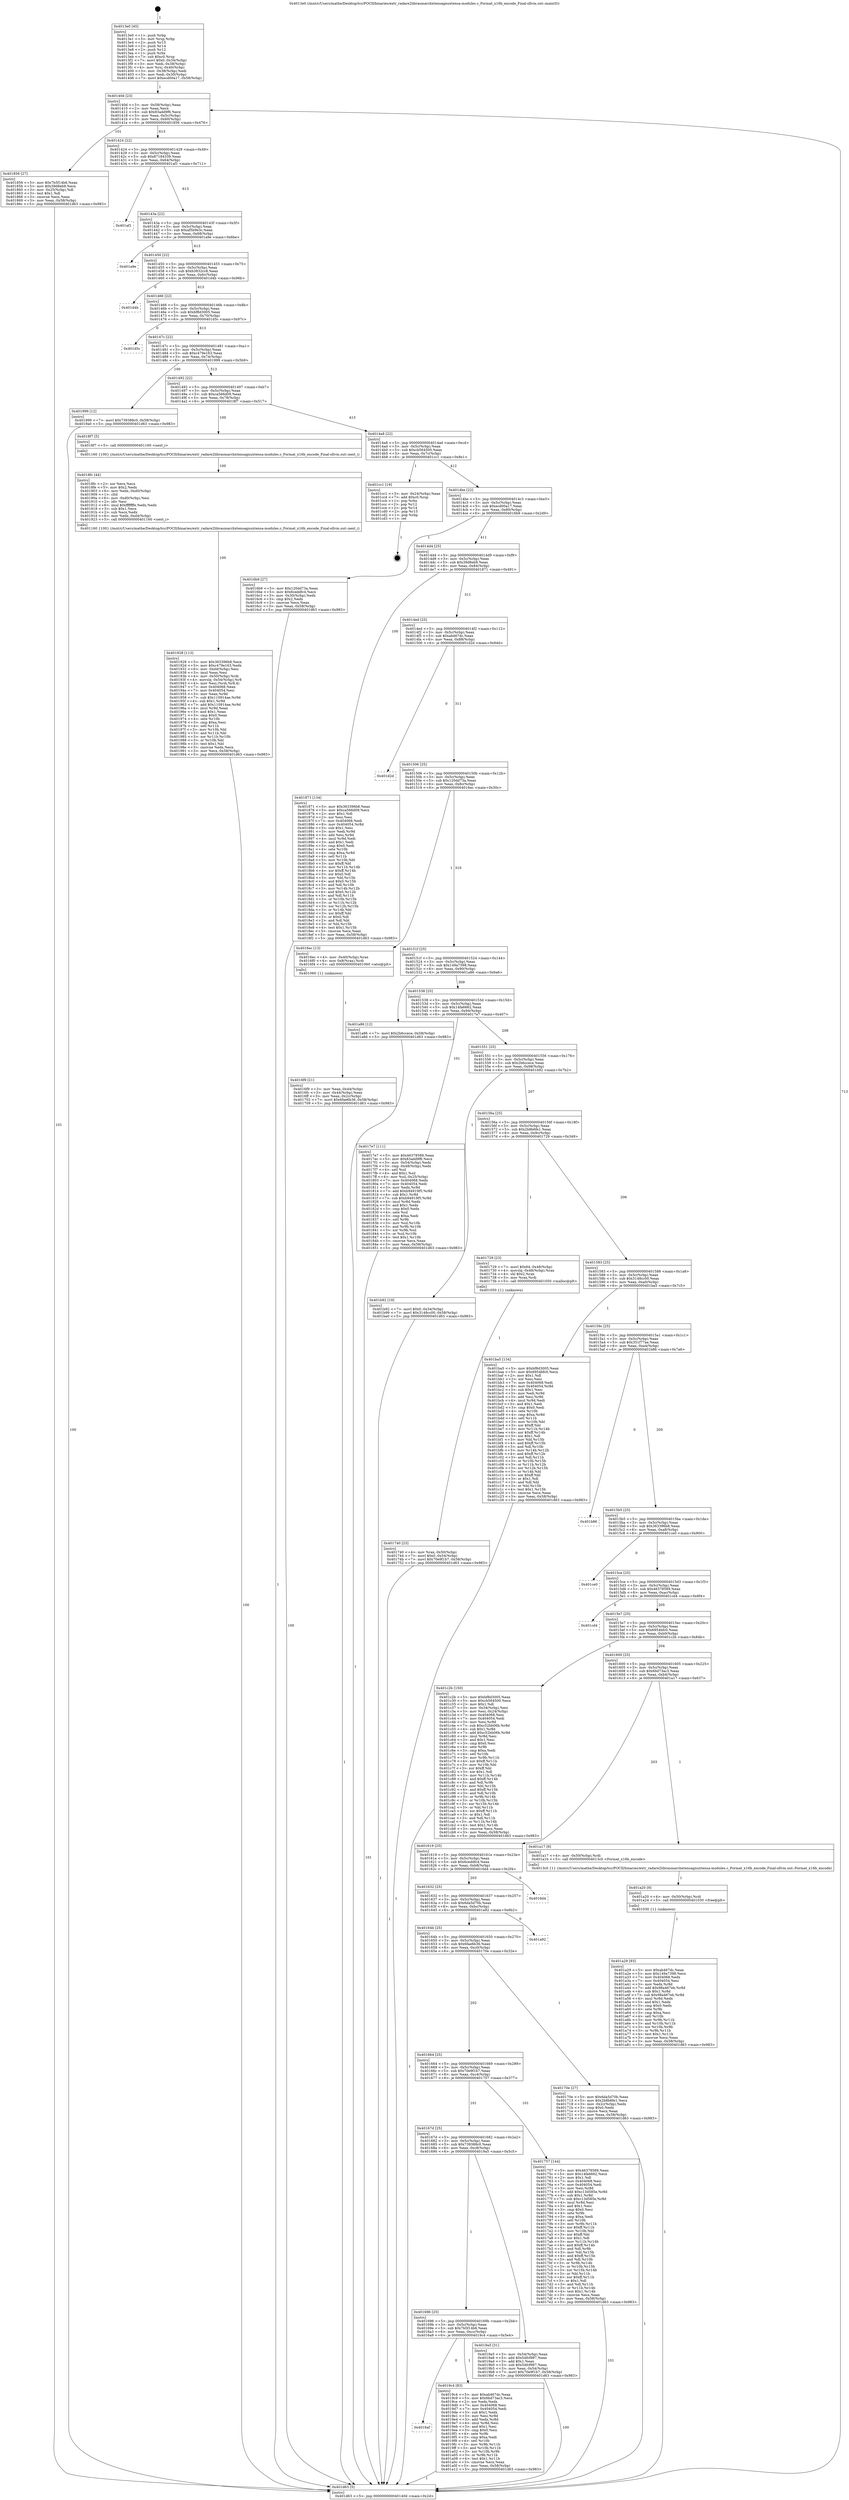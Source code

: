 digraph "0x4013e0" {
  label = "0x4013e0 (/mnt/c/Users/mathe/Desktop/tcc/POCII/binaries/extr_radare2librasmarchxtensagnuxtensa-modules.c_Format_x16b_encode_Final-ollvm.out::main(0))"
  labelloc = "t"
  node[shape=record]

  Entry [label="",width=0.3,height=0.3,shape=circle,fillcolor=black,style=filled]
  "0x40140d" [label="{
     0x40140d [23]\l
     | [instrs]\l
     &nbsp;&nbsp;0x40140d \<+3\>: mov -0x58(%rbp),%eax\l
     &nbsp;&nbsp;0x401410 \<+2\>: mov %eax,%ecx\l
     &nbsp;&nbsp;0x401412 \<+6\>: sub $0x83add9f6,%ecx\l
     &nbsp;&nbsp;0x401418 \<+3\>: mov %eax,-0x5c(%rbp)\l
     &nbsp;&nbsp;0x40141b \<+3\>: mov %ecx,-0x60(%rbp)\l
     &nbsp;&nbsp;0x40141e \<+6\>: je 0000000000401856 \<main+0x476\>\l
  }"]
  "0x401856" [label="{
     0x401856 [27]\l
     | [instrs]\l
     &nbsp;&nbsp;0x401856 \<+5\>: mov $0x7b5f14b6,%eax\l
     &nbsp;&nbsp;0x40185b \<+5\>: mov $0x39d8eb9,%ecx\l
     &nbsp;&nbsp;0x401860 \<+3\>: mov -0x25(%rbp),%dl\l
     &nbsp;&nbsp;0x401863 \<+3\>: test $0x1,%dl\l
     &nbsp;&nbsp;0x401866 \<+3\>: cmovne %ecx,%eax\l
     &nbsp;&nbsp;0x401869 \<+3\>: mov %eax,-0x58(%rbp)\l
     &nbsp;&nbsp;0x40186c \<+5\>: jmp 0000000000401d63 \<main+0x983\>\l
  }"]
  "0x401424" [label="{
     0x401424 [22]\l
     | [instrs]\l
     &nbsp;&nbsp;0x401424 \<+5\>: jmp 0000000000401429 \<main+0x49\>\l
     &nbsp;&nbsp;0x401429 \<+3\>: mov -0x5c(%rbp),%eax\l
     &nbsp;&nbsp;0x40142c \<+5\>: sub $0x87184339,%eax\l
     &nbsp;&nbsp;0x401431 \<+3\>: mov %eax,-0x64(%rbp)\l
     &nbsp;&nbsp;0x401434 \<+6\>: je 0000000000401af1 \<main+0x711\>\l
  }"]
  Exit [label="",width=0.3,height=0.3,shape=circle,fillcolor=black,style=filled,peripheries=2]
  "0x401af1" [label="{
     0x401af1\l
  }", style=dashed]
  "0x40143a" [label="{
     0x40143a [22]\l
     | [instrs]\l
     &nbsp;&nbsp;0x40143a \<+5\>: jmp 000000000040143f \<main+0x5f\>\l
     &nbsp;&nbsp;0x40143f \<+3\>: mov -0x5c(%rbp),%eax\l
     &nbsp;&nbsp;0x401442 \<+5\>: sub $0xaf5b9e3c,%eax\l
     &nbsp;&nbsp;0x401447 \<+3\>: mov %eax,-0x68(%rbp)\l
     &nbsp;&nbsp;0x40144a \<+6\>: je 0000000000401a9e \<main+0x6be\>\l
  }"]
  "0x401a29" [label="{
     0x401a29 [93]\l
     | [instrs]\l
     &nbsp;&nbsp;0x401a29 \<+5\>: mov $0xab467dc,%eax\l
     &nbsp;&nbsp;0x401a2e \<+5\>: mov $0x149a7398,%ecx\l
     &nbsp;&nbsp;0x401a33 \<+7\>: mov 0x404068,%edx\l
     &nbsp;&nbsp;0x401a3a \<+7\>: mov 0x404054,%esi\l
     &nbsp;&nbsp;0x401a41 \<+3\>: mov %edx,%r8d\l
     &nbsp;&nbsp;0x401a44 \<+7\>: add $0x98a467eb,%r8d\l
     &nbsp;&nbsp;0x401a4b \<+4\>: sub $0x1,%r8d\l
     &nbsp;&nbsp;0x401a4f \<+7\>: sub $0x98a467eb,%r8d\l
     &nbsp;&nbsp;0x401a56 \<+4\>: imul %r8d,%edx\l
     &nbsp;&nbsp;0x401a5a \<+3\>: and $0x1,%edx\l
     &nbsp;&nbsp;0x401a5d \<+3\>: cmp $0x0,%edx\l
     &nbsp;&nbsp;0x401a60 \<+4\>: sete %r9b\l
     &nbsp;&nbsp;0x401a64 \<+3\>: cmp $0xa,%esi\l
     &nbsp;&nbsp;0x401a67 \<+4\>: setl %r10b\l
     &nbsp;&nbsp;0x401a6b \<+3\>: mov %r9b,%r11b\l
     &nbsp;&nbsp;0x401a6e \<+3\>: and %r10b,%r11b\l
     &nbsp;&nbsp;0x401a71 \<+3\>: xor %r10b,%r9b\l
     &nbsp;&nbsp;0x401a74 \<+3\>: or %r9b,%r11b\l
     &nbsp;&nbsp;0x401a77 \<+4\>: test $0x1,%r11b\l
     &nbsp;&nbsp;0x401a7b \<+3\>: cmovne %ecx,%eax\l
     &nbsp;&nbsp;0x401a7e \<+3\>: mov %eax,-0x58(%rbp)\l
     &nbsp;&nbsp;0x401a81 \<+5\>: jmp 0000000000401d63 \<main+0x983\>\l
  }"]
  "0x401a9e" [label="{
     0x401a9e\l
  }", style=dashed]
  "0x401450" [label="{
     0x401450 [22]\l
     | [instrs]\l
     &nbsp;&nbsp;0x401450 \<+5\>: jmp 0000000000401455 \<main+0x75\>\l
     &nbsp;&nbsp;0x401455 \<+3\>: mov -0x5c(%rbp),%eax\l
     &nbsp;&nbsp;0x401458 \<+5\>: sub $0xb3832cc8,%eax\l
     &nbsp;&nbsp;0x40145d \<+3\>: mov %eax,-0x6c(%rbp)\l
     &nbsp;&nbsp;0x401460 \<+6\>: je 0000000000401d4b \<main+0x96b\>\l
  }"]
  "0x401a20" [label="{
     0x401a20 [9]\l
     | [instrs]\l
     &nbsp;&nbsp;0x401a20 \<+4\>: mov -0x50(%rbp),%rdi\l
     &nbsp;&nbsp;0x401a24 \<+5\>: call 0000000000401030 \<free@plt\>\l
     | [calls]\l
     &nbsp;&nbsp;0x401030 \{1\} (unknown)\l
  }"]
  "0x401d4b" [label="{
     0x401d4b\l
  }", style=dashed]
  "0x401466" [label="{
     0x401466 [22]\l
     | [instrs]\l
     &nbsp;&nbsp;0x401466 \<+5\>: jmp 000000000040146b \<main+0x8b\>\l
     &nbsp;&nbsp;0x40146b \<+3\>: mov -0x5c(%rbp),%eax\l
     &nbsp;&nbsp;0x40146e \<+5\>: sub $0xbf8d3005,%eax\l
     &nbsp;&nbsp;0x401473 \<+3\>: mov %eax,-0x70(%rbp)\l
     &nbsp;&nbsp;0x401476 \<+6\>: je 0000000000401d5c \<main+0x97c\>\l
  }"]
  "0x4016af" [label="{
     0x4016af\l
  }", style=dashed]
  "0x401d5c" [label="{
     0x401d5c\l
  }", style=dashed]
  "0x40147c" [label="{
     0x40147c [22]\l
     | [instrs]\l
     &nbsp;&nbsp;0x40147c \<+5\>: jmp 0000000000401481 \<main+0xa1\>\l
     &nbsp;&nbsp;0x401481 \<+3\>: mov -0x5c(%rbp),%eax\l
     &nbsp;&nbsp;0x401484 \<+5\>: sub $0xc479e163,%eax\l
     &nbsp;&nbsp;0x401489 \<+3\>: mov %eax,-0x74(%rbp)\l
     &nbsp;&nbsp;0x40148c \<+6\>: je 0000000000401999 \<main+0x5b9\>\l
  }"]
  "0x4019c4" [label="{
     0x4019c4 [83]\l
     | [instrs]\l
     &nbsp;&nbsp;0x4019c4 \<+5\>: mov $0xab467dc,%eax\l
     &nbsp;&nbsp;0x4019c9 \<+5\>: mov $0x6bd73ac3,%ecx\l
     &nbsp;&nbsp;0x4019ce \<+2\>: xor %edx,%edx\l
     &nbsp;&nbsp;0x4019d0 \<+7\>: mov 0x404068,%esi\l
     &nbsp;&nbsp;0x4019d7 \<+7\>: mov 0x404054,%edi\l
     &nbsp;&nbsp;0x4019de \<+3\>: sub $0x1,%edx\l
     &nbsp;&nbsp;0x4019e1 \<+3\>: mov %esi,%r8d\l
     &nbsp;&nbsp;0x4019e4 \<+3\>: add %edx,%r8d\l
     &nbsp;&nbsp;0x4019e7 \<+4\>: imul %r8d,%esi\l
     &nbsp;&nbsp;0x4019eb \<+3\>: and $0x1,%esi\l
     &nbsp;&nbsp;0x4019ee \<+3\>: cmp $0x0,%esi\l
     &nbsp;&nbsp;0x4019f1 \<+4\>: sete %r9b\l
     &nbsp;&nbsp;0x4019f5 \<+3\>: cmp $0xa,%edi\l
     &nbsp;&nbsp;0x4019f8 \<+4\>: setl %r10b\l
     &nbsp;&nbsp;0x4019fc \<+3\>: mov %r9b,%r11b\l
     &nbsp;&nbsp;0x4019ff \<+3\>: and %r10b,%r11b\l
     &nbsp;&nbsp;0x401a02 \<+3\>: xor %r10b,%r9b\l
     &nbsp;&nbsp;0x401a05 \<+3\>: or %r9b,%r11b\l
     &nbsp;&nbsp;0x401a08 \<+4\>: test $0x1,%r11b\l
     &nbsp;&nbsp;0x401a0c \<+3\>: cmovne %ecx,%eax\l
     &nbsp;&nbsp;0x401a0f \<+3\>: mov %eax,-0x58(%rbp)\l
     &nbsp;&nbsp;0x401a12 \<+5\>: jmp 0000000000401d63 \<main+0x983\>\l
  }"]
  "0x401999" [label="{
     0x401999 [12]\l
     | [instrs]\l
     &nbsp;&nbsp;0x401999 \<+7\>: movl $0x739388c0,-0x58(%rbp)\l
     &nbsp;&nbsp;0x4019a0 \<+5\>: jmp 0000000000401d63 \<main+0x983\>\l
  }"]
  "0x401492" [label="{
     0x401492 [22]\l
     | [instrs]\l
     &nbsp;&nbsp;0x401492 \<+5\>: jmp 0000000000401497 \<main+0xb7\>\l
     &nbsp;&nbsp;0x401497 \<+3\>: mov -0x5c(%rbp),%eax\l
     &nbsp;&nbsp;0x40149a \<+5\>: sub $0xca566d09,%eax\l
     &nbsp;&nbsp;0x40149f \<+3\>: mov %eax,-0x78(%rbp)\l
     &nbsp;&nbsp;0x4014a2 \<+6\>: je 00000000004018f7 \<main+0x517\>\l
  }"]
  "0x401696" [label="{
     0x401696 [25]\l
     | [instrs]\l
     &nbsp;&nbsp;0x401696 \<+5\>: jmp 000000000040169b \<main+0x2bb\>\l
     &nbsp;&nbsp;0x40169b \<+3\>: mov -0x5c(%rbp),%eax\l
     &nbsp;&nbsp;0x40169e \<+5\>: sub $0x7b5f14b6,%eax\l
     &nbsp;&nbsp;0x4016a3 \<+6\>: mov %eax,-0xcc(%rbp)\l
     &nbsp;&nbsp;0x4016a9 \<+6\>: je 00000000004019c4 \<main+0x5e4\>\l
  }"]
  "0x4018f7" [label="{
     0x4018f7 [5]\l
     | [instrs]\l
     &nbsp;&nbsp;0x4018f7 \<+5\>: call 0000000000401160 \<next_i\>\l
     | [calls]\l
     &nbsp;&nbsp;0x401160 \{100\} (/mnt/c/Users/mathe/Desktop/tcc/POCII/binaries/extr_radare2librasmarchxtensagnuxtensa-modules.c_Format_x16b_encode_Final-ollvm.out::next_i)\l
  }"]
  "0x4014a8" [label="{
     0x4014a8 [22]\l
     | [instrs]\l
     &nbsp;&nbsp;0x4014a8 \<+5\>: jmp 00000000004014ad \<main+0xcd\>\l
     &nbsp;&nbsp;0x4014ad \<+3\>: mov -0x5c(%rbp),%eax\l
     &nbsp;&nbsp;0x4014b0 \<+5\>: sub $0xcb564500,%eax\l
     &nbsp;&nbsp;0x4014b5 \<+3\>: mov %eax,-0x7c(%rbp)\l
     &nbsp;&nbsp;0x4014b8 \<+6\>: je 0000000000401cc1 \<main+0x8e1\>\l
  }"]
  "0x4019a5" [label="{
     0x4019a5 [31]\l
     | [instrs]\l
     &nbsp;&nbsp;0x4019a5 \<+3\>: mov -0x54(%rbp),%eax\l
     &nbsp;&nbsp;0x4019a8 \<+5\>: add $0x54fcf987,%eax\l
     &nbsp;&nbsp;0x4019ad \<+3\>: add $0x1,%eax\l
     &nbsp;&nbsp;0x4019b0 \<+5\>: sub $0x54fcf987,%eax\l
     &nbsp;&nbsp;0x4019b5 \<+3\>: mov %eax,-0x54(%rbp)\l
     &nbsp;&nbsp;0x4019b8 \<+7\>: movl $0x70e9f1b7,-0x58(%rbp)\l
     &nbsp;&nbsp;0x4019bf \<+5\>: jmp 0000000000401d63 \<main+0x983\>\l
  }"]
  "0x401cc1" [label="{
     0x401cc1 [19]\l
     | [instrs]\l
     &nbsp;&nbsp;0x401cc1 \<+3\>: mov -0x24(%rbp),%eax\l
     &nbsp;&nbsp;0x401cc4 \<+7\>: add $0xc0,%rsp\l
     &nbsp;&nbsp;0x401ccb \<+1\>: pop %rbx\l
     &nbsp;&nbsp;0x401ccc \<+2\>: pop %r12\l
     &nbsp;&nbsp;0x401cce \<+2\>: pop %r14\l
     &nbsp;&nbsp;0x401cd0 \<+2\>: pop %r15\l
     &nbsp;&nbsp;0x401cd2 \<+1\>: pop %rbp\l
     &nbsp;&nbsp;0x401cd3 \<+1\>: ret\l
  }"]
  "0x4014be" [label="{
     0x4014be [22]\l
     | [instrs]\l
     &nbsp;&nbsp;0x4014be \<+5\>: jmp 00000000004014c3 \<main+0xe3\>\l
     &nbsp;&nbsp;0x4014c3 \<+3\>: mov -0x5c(%rbp),%eax\l
     &nbsp;&nbsp;0x4014c6 \<+5\>: sub $0xecd00a17,%eax\l
     &nbsp;&nbsp;0x4014cb \<+3\>: mov %eax,-0x80(%rbp)\l
     &nbsp;&nbsp;0x4014ce \<+6\>: je 00000000004016b9 \<main+0x2d9\>\l
  }"]
  "0x401928" [label="{
     0x401928 [113]\l
     | [instrs]\l
     &nbsp;&nbsp;0x401928 \<+5\>: mov $0x363396b8,%ecx\l
     &nbsp;&nbsp;0x40192d \<+5\>: mov $0xc479e163,%edx\l
     &nbsp;&nbsp;0x401932 \<+6\>: mov -0xd4(%rbp),%esi\l
     &nbsp;&nbsp;0x401938 \<+3\>: imul %eax,%esi\l
     &nbsp;&nbsp;0x40193b \<+4\>: mov -0x50(%rbp),%rdi\l
     &nbsp;&nbsp;0x40193f \<+4\>: movslq -0x54(%rbp),%r8\l
     &nbsp;&nbsp;0x401943 \<+4\>: mov %esi,(%rdi,%r8,4)\l
     &nbsp;&nbsp;0x401947 \<+7\>: mov 0x404068,%eax\l
     &nbsp;&nbsp;0x40194e \<+7\>: mov 0x404054,%esi\l
     &nbsp;&nbsp;0x401955 \<+3\>: mov %eax,%r9d\l
     &nbsp;&nbsp;0x401958 \<+7\>: sub $0x110914ae,%r9d\l
     &nbsp;&nbsp;0x40195f \<+4\>: sub $0x1,%r9d\l
     &nbsp;&nbsp;0x401963 \<+7\>: add $0x110914ae,%r9d\l
     &nbsp;&nbsp;0x40196a \<+4\>: imul %r9d,%eax\l
     &nbsp;&nbsp;0x40196e \<+3\>: and $0x1,%eax\l
     &nbsp;&nbsp;0x401971 \<+3\>: cmp $0x0,%eax\l
     &nbsp;&nbsp;0x401974 \<+4\>: sete %r10b\l
     &nbsp;&nbsp;0x401978 \<+3\>: cmp $0xa,%esi\l
     &nbsp;&nbsp;0x40197b \<+4\>: setl %r11b\l
     &nbsp;&nbsp;0x40197f \<+3\>: mov %r10b,%bl\l
     &nbsp;&nbsp;0x401982 \<+3\>: and %r11b,%bl\l
     &nbsp;&nbsp;0x401985 \<+3\>: xor %r11b,%r10b\l
     &nbsp;&nbsp;0x401988 \<+3\>: or %r10b,%bl\l
     &nbsp;&nbsp;0x40198b \<+3\>: test $0x1,%bl\l
     &nbsp;&nbsp;0x40198e \<+3\>: cmovne %edx,%ecx\l
     &nbsp;&nbsp;0x401991 \<+3\>: mov %ecx,-0x58(%rbp)\l
     &nbsp;&nbsp;0x401994 \<+5\>: jmp 0000000000401d63 \<main+0x983\>\l
  }"]
  "0x4016b9" [label="{
     0x4016b9 [27]\l
     | [instrs]\l
     &nbsp;&nbsp;0x4016b9 \<+5\>: mov $0x120dd73a,%eax\l
     &nbsp;&nbsp;0x4016be \<+5\>: mov $0x6ceddfc4,%ecx\l
     &nbsp;&nbsp;0x4016c3 \<+3\>: mov -0x30(%rbp),%edx\l
     &nbsp;&nbsp;0x4016c6 \<+3\>: cmp $0x2,%edx\l
     &nbsp;&nbsp;0x4016c9 \<+3\>: cmovne %ecx,%eax\l
     &nbsp;&nbsp;0x4016cc \<+3\>: mov %eax,-0x58(%rbp)\l
     &nbsp;&nbsp;0x4016cf \<+5\>: jmp 0000000000401d63 \<main+0x983\>\l
  }"]
  "0x4014d4" [label="{
     0x4014d4 [25]\l
     | [instrs]\l
     &nbsp;&nbsp;0x4014d4 \<+5\>: jmp 00000000004014d9 \<main+0xf9\>\l
     &nbsp;&nbsp;0x4014d9 \<+3\>: mov -0x5c(%rbp),%eax\l
     &nbsp;&nbsp;0x4014dc \<+5\>: sub $0x39d8eb9,%eax\l
     &nbsp;&nbsp;0x4014e1 \<+6\>: mov %eax,-0x84(%rbp)\l
     &nbsp;&nbsp;0x4014e7 \<+6\>: je 0000000000401871 \<main+0x491\>\l
  }"]
  "0x401d63" [label="{
     0x401d63 [5]\l
     | [instrs]\l
     &nbsp;&nbsp;0x401d63 \<+5\>: jmp 000000000040140d \<main+0x2d\>\l
  }"]
  "0x4013e0" [label="{
     0x4013e0 [45]\l
     | [instrs]\l
     &nbsp;&nbsp;0x4013e0 \<+1\>: push %rbp\l
     &nbsp;&nbsp;0x4013e1 \<+3\>: mov %rsp,%rbp\l
     &nbsp;&nbsp;0x4013e4 \<+2\>: push %r15\l
     &nbsp;&nbsp;0x4013e6 \<+2\>: push %r14\l
     &nbsp;&nbsp;0x4013e8 \<+2\>: push %r12\l
     &nbsp;&nbsp;0x4013ea \<+1\>: push %rbx\l
     &nbsp;&nbsp;0x4013eb \<+7\>: sub $0xc0,%rsp\l
     &nbsp;&nbsp;0x4013f2 \<+7\>: movl $0x0,-0x34(%rbp)\l
     &nbsp;&nbsp;0x4013f9 \<+3\>: mov %edi,-0x38(%rbp)\l
     &nbsp;&nbsp;0x4013fc \<+4\>: mov %rsi,-0x40(%rbp)\l
     &nbsp;&nbsp;0x401400 \<+3\>: mov -0x38(%rbp),%edi\l
     &nbsp;&nbsp;0x401403 \<+3\>: mov %edi,-0x30(%rbp)\l
     &nbsp;&nbsp;0x401406 \<+7\>: movl $0xecd00a17,-0x58(%rbp)\l
  }"]
  "0x4018fc" [label="{
     0x4018fc [44]\l
     | [instrs]\l
     &nbsp;&nbsp;0x4018fc \<+2\>: xor %ecx,%ecx\l
     &nbsp;&nbsp;0x4018fe \<+5\>: mov $0x2,%edx\l
     &nbsp;&nbsp;0x401903 \<+6\>: mov %edx,-0xd0(%rbp)\l
     &nbsp;&nbsp;0x401909 \<+1\>: cltd\l
     &nbsp;&nbsp;0x40190a \<+6\>: mov -0xd0(%rbp),%esi\l
     &nbsp;&nbsp;0x401910 \<+2\>: idiv %esi\l
     &nbsp;&nbsp;0x401912 \<+6\>: imul $0xfffffffe,%edx,%edx\l
     &nbsp;&nbsp;0x401918 \<+3\>: sub $0x1,%ecx\l
     &nbsp;&nbsp;0x40191b \<+2\>: sub %ecx,%edx\l
     &nbsp;&nbsp;0x40191d \<+6\>: mov %edx,-0xd4(%rbp)\l
     &nbsp;&nbsp;0x401923 \<+5\>: call 0000000000401160 \<next_i\>\l
     | [calls]\l
     &nbsp;&nbsp;0x401160 \{100\} (/mnt/c/Users/mathe/Desktop/tcc/POCII/binaries/extr_radare2librasmarchxtensagnuxtensa-modules.c_Format_x16b_encode_Final-ollvm.out::next_i)\l
  }"]
  "0x401871" [label="{
     0x401871 [134]\l
     | [instrs]\l
     &nbsp;&nbsp;0x401871 \<+5\>: mov $0x363396b8,%eax\l
     &nbsp;&nbsp;0x401876 \<+5\>: mov $0xca566d09,%ecx\l
     &nbsp;&nbsp;0x40187b \<+2\>: mov $0x1,%dl\l
     &nbsp;&nbsp;0x40187d \<+2\>: xor %esi,%esi\l
     &nbsp;&nbsp;0x40187f \<+7\>: mov 0x404068,%edi\l
     &nbsp;&nbsp;0x401886 \<+8\>: mov 0x404054,%r8d\l
     &nbsp;&nbsp;0x40188e \<+3\>: sub $0x1,%esi\l
     &nbsp;&nbsp;0x401891 \<+3\>: mov %edi,%r9d\l
     &nbsp;&nbsp;0x401894 \<+3\>: add %esi,%r9d\l
     &nbsp;&nbsp;0x401897 \<+4\>: imul %r9d,%edi\l
     &nbsp;&nbsp;0x40189b \<+3\>: and $0x1,%edi\l
     &nbsp;&nbsp;0x40189e \<+3\>: cmp $0x0,%edi\l
     &nbsp;&nbsp;0x4018a1 \<+4\>: sete %r10b\l
     &nbsp;&nbsp;0x4018a5 \<+4\>: cmp $0xa,%r8d\l
     &nbsp;&nbsp;0x4018a9 \<+4\>: setl %r11b\l
     &nbsp;&nbsp;0x4018ad \<+3\>: mov %r10b,%bl\l
     &nbsp;&nbsp;0x4018b0 \<+3\>: xor $0xff,%bl\l
     &nbsp;&nbsp;0x4018b3 \<+3\>: mov %r11b,%r14b\l
     &nbsp;&nbsp;0x4018b6 \<+4\>: xor $0xff,%r14b\l
     &nbsp;&nbsp;0x4018ba \<+3\>: xor $0x0,%dl\l
     &nbsp;&nbsp;0x4018bd \<+3\>: mov %bl,%r15b\l
     &nbsp;&nbsp;0x4018c0 \<+4\>: and $0x0,%r15b\l
     &nbsp;&nbsp;0x4018c4 \<+3\>: and %dl,%r10b\l
     &nbsp;&nbsp;0x4018c7 \<+3\>: mov %r14b,%r12b\l
     &nbsp;&nbsp;0x4018ca \<+4\>: and $0x0,%r12b\l
     &nbsp;&nbsp;0x4018ce \<+3\>: and %dl,%r11b\l
     &nbsp;&nbsp;0x4018d1 \<+3\>: or %r10b,%r15b\l
     &nbsp;&nbsp;0x4018d4 \<+3\>: or %r11b,%r12b\l
     &nbsp;&nbsp;0x4018d7 \<+3\>: xor %r12b,%r15b\l
     &nbsp;&nbsp;0x4018da \<+3\>: or %r14b,%bl\l
     &nbsp;&nbsp;0x4018dd \<+3\>: xor $0xff,%bl\l
     &nbsp;&nbsp;0x4018e0 \<+3\>: or $0x0,%dl\l
     &nbsp;&nbsp;0x4018e3 \<+2\>: and %dl,%bl\l
     &nbsp;&nbsp;0x4018e5 \<+3\>: or %bl,%r15b\l
     &nbsp;&nbsp;0x4018e8 \<+4\>: test $0x1,%r15b\l
     &nbsp;&nbsp;0x4018ec \<+3\>: cmovne %ecx,%eax\l
     &nbsp;&nbsp;0x4018ef \<+3\>: mov %eax,-0x58(%rbp)\l
     &nbsp;&nbsp;0x4018f2 \<+5\>: jmp 0000000000401d63 \<main+0x983\>\l
  }"]
  "0x4014ed" [label="{
     0x4014ed [25]\l
     | [instrs]\l
     &nbsp;&nbsp;0x4014ed \<+5\>: jmp 00000000004014f2 \<main+0x112\>\l
     &nbsp;&nbsp;0x4014f2 \<+3\>: mov -0x5c(%rbp),%eax\l
     &nbsp;&nbsp;0x4014f5 \<+5\>: sub $0xab467dc,%eax\l
     &nbsp;&nbsp;0x4014fa \<+6\>: mov %eax,-0x88(%rbp)\l
     &nbsp;&nbsp;0x401500 \<+6\>: je 0000000000401d2d \<main+0x94d\>\l
  }"]
  "0x40167d" [label="{
     0x40167d [25]\l
     | [instrs]\l
     &nbsp;&nbsp;0x40167d \<+5\>: jmp 0000000000401682 \<main+0x2a2\>\l
     &nbsp;&nbsp;0x401682 \<+3\>: mov -0x5c(%rbp),%eax\l
     &nbsp;&nbsp;0x401685 \<+5\>: sub $0x739388c0,%eax\l
     &nbsp;&nbsp;0x40168a \<+6\>: mov %eax,-0xc8(%rbp)\l
     &nbsp;&nbsp;0x401690 \<+6\>: je 00000000004019a5 \<main+0x5c5\>\l
  }"]
  "0x401d2d" [label="{
     0x401d2d\l
  }", style=dashed]
  "0x401506" [label="{
     0x401506 [25]\l
     | [instrs]\l
     &nbsp;&nbsp;0x401506 \<+5\>: jmp 000000000040150b \<main+0x12b\>\l
     &nbsp;&nbsp;0x40150b \<+3\>: mov -0x5c(%rbp),%eax\l
     &nbsp;&nbsp;0x40150e \<+5\>: sub $0x120dd73a,%eax\l
     &nbsp;&nbsp;0x401513 \<+6\>: mov %eax,-0x8c(%rbp)\l
     &nbsp;&nbsp;0x401519 \<+6\>: je 00000000004016ec \<main+0x30c\>\l
  }"]
  "0x401757" [label="{
     0x401757 [144]\l
     | [instrs]\l
     &nbsp;&nbsp;0x401757 \<+5\>: mov $0x46378589,%eax\l
     &nbsp;&nbsp;0x40175c \<+5\>: mov $0x14fa6662,%ecx\l
     &nbsp;&nbsp;0x401761 \<+2\>: mov $0x1,%dl\l
     &nbsp;&nbsp;0x401763 \<+7\>: mov 0x404068,%esi\l
     &nbsp;&nbsp;0x40176a \<+7\>: mov 0x404054,%edi\l
     &nbsp;&nbsp;0x401771 \<+3\>: mov %esi,%r8d\l
     &nbsp;&nbsp;0x401774 \<+7\>: add $0xc13d585e,%r8d\l
     &nbsp;&nbsp;0x40177b \<+4\>: sub $0x1,%r8d\l
     &nbsp;&nbsp;0x40177f \<+7\>: sub $0xc13d585e,%r8d\l
     &nbsp;&nbsp;0x401786 \<+4\>: imul %r8d,%esi\l
     &nbsp;&nbsp;0x40178a \<+3\>: and $0x1,%esi\l
     &nbsp;&nbsp;0x40178d \<+3\>: cmp $0x0,%esi\l
     &nbsp;&nbsp;0x401790 \<+4\>: sete %r9b\l
     &nbsp;&nbsp;0x401794 \<+3\>: cmp $0xa,%edi\l
     &nbsp;&nbsp;0x401797 \<+4\>: setl %r10b\l
     &nbsp;&nbsp;0x40179b \<+3\>: mov %r9b,%r11b\l
     &nbsp;&nbsp;0x40179e \<+4\>: xor $0xff,%r11b\l
     &nbsp;&nbsp;0x4017a2 \<+3\>: mov %r10b,%bl\l
     &nbsp;&nbsp;0x4017a5 \<+3\>: xor $0xff,%bl\l
     &nbsp;&nbsp;0x4017a8 \<+3\>: xor $0x1,%dl\l
     &nbsp;&nbsp;0x4017ab \<+3\>: mov %r11b,%r14b\l
     &nbsp;&nbsp;0x4017ae \<+4\>: and $0xff,%r14b\l
     &nbsp;&nbsp;0x4017b2 \<+3\>: and %dl,%r9b\l
     &nbsp;&nbsp;0x4017b5 \<+3\>: mov %bl,%r15b\l
     &nbsp;&nbsp;0x4017b8 \<+4\>: and $0xff,%r15b\l
     &nbsp;&nbsp;0x4017bc \<+3\>: and %dl,%r10b\l
     &nbsp;&nbsp;0x4017bf \<+3\>: or %r9b,%r14b\l
     &nbsp;&nbsp;0x4017c2 \<+3\>: or %r10b,%r15b\l
     &nbsp;&nbsp;0x4017c5 \<+3\>: xor %r15b,%r14b\l
     &nbsp;&nbsp;0x4017c8 \<+3\>: or %bl,%r11b\l
     &nbsp;&nbsp;0x4017cb \<+4\>: xor $0xff,%r11b\l
     &nbsp;&nbsp;0x4017cf \<+3\>: or $0x1,%dl\l
     &nbsp;&nbsp;0x4017d2 \<+3\>: and %dl,%r11b\l
     &nbsp;&nbsp;0x4017d5 \<+3\>: or %r11b,%r14b\l
     &nbsp;&nbsp;0x4017d8 \<+4\>: test $0x1,%r14b\l
     &nbsp;&nbsp;0x4017dc \<+3\>: cmovne %ecx,%eax\l
     &nbsp;&nbsp;0x4017df \<+3\>: mov %eax,-0x58(%rbp)\l
     &nbsp;&nbsp;0x4017e2 \<+5\>: jmp 0000000000401d63 \<main+0x983\>\l
  }"]
  "0x4016ec" [label="{
     0x4016ec [13]\l
     | [instrs]\l
     &nbsp;&nbsp;0x4016ec \<+4\>: mov -0x40(%rbp),%rax\l
     &nbsp;&nbsp;0x4016f0 \<+4\>: mov 0x8(%rax),%rdi\l
     &nbsp;&nbsp;0x4016f4 \<+5\>: call 0000000000401060 \<atoi@plt\>\l
     | [calls]\l
     &nbsp;&nbsp;0x401060 \{1\} (unknown)\l
  }"]
  "0x40151f" [label="{
     0x40151f [25]\l
     | [instrs]\l
     &nbsp;&nbsp;0x40151f \<+5\>: jmp 0000000000401524 \<main+0x144\>\l
     &nbsp;&nbsp;0x401524 \<+3\>: mov -0x5c(%rbp),%eax\l
     &nbsp;&nbsp;0x401527 \<+5\>: sub $0x149a7398,%eax\l
     &nbsp;&nbsp;0x40152c \<+6\>: mov %eax,-0x90(%rbp)\l
     &nbsp;&nbsp;0x401532 \<+6\>: je 0000000000401a86 \<main+0x6a6\>\l
  }"]
  "0x4016f9" [label="{
     0x4016f9 [21]\l
     | [instrs]\l
     &nbsp;&nbsp;0x4016f9 \<+3\>: mov %eax,-0x44(%rbp)\l
     &nbsp;&nbsp;0x4016fc \<+3\>: mov -0x44(%rbp),%eax\l
     &nbsp;&nbsp;0x4016ff \<+3\>: mov %eax,-0x2c(%rbp)\l
     &nbsp;&nbsp;0x401702 \<+7\>: movl $0x6fae6b36,-0x58(%rbp)\l
     &nbsp;&nbsp;0x401709 \<+5\>: jmp 0000000000401d63 \<main+0x983\>\l
  }"]
  "0x401740" [label="{
     0x401740 [23]\l
     | [instrs]\l
     &nbsp;&nbsp;0x401740 \<+4\>: mov %rax,-0x50(%rbp)\l
     &nbsp;&nbsp;0x401744 \<+7\>: movl $0x0,-0x54(%rbp)\l
     &nbsp;&nbsp;0x40174b \<+7\>: movl $0x70e9f1b7,-0x58(%rbp)\l
     &nbsp;&nbsp;0x401752 \<+5\>: jmp 0000000000401d63 \<main+0x983\>\l
  }"]
  "0x401a86" [label="{
     0x401a86 [12]\l
     | [instrs]\l
     &nbsp;&nbsp;0x401a86 \<+7\>: movl $0x2b6ccece,-0x58(%rbp)\l
     &nbsp;&nbsp;0x401a8d \<+5\>: jmp 0000000000401d63 \<main+0x983\>\l
  }"]
  "0x401538" [label="{
     0x401538 [25]\l
     | [instrs]\l
     &nbsp;&nbsp;0x401538 \<+5\>: jmp 000000000040153d \<main+0x15d\>\l
     &nbsp;&nbsp;0x40153d \<+3\>: mov -0x5c(%rbp),%eax\l
     &nbsp;&nbsp;0x401540 \<+5\>: sub $0x14fa6662,%eax\l
     &nbsp;&nbsp;0x401545 \<+6\>: mov %eax,-0x94(%rbp)\l
     &nbsp;&nbsp;0x40154b \<+6\>: je 00000000004017e7 \<main+0x407\>\l
  }"]
  "0x401664" [label="{
     0x401664 [25]\l
     | [instrs]\l
     &nbsp;&nbsp;0x401664 \<+5\>: jmp 0000000000401669 \<main+0x289\>\l
     &nbsp;&nbsp;0x401669 \<+3\>: mov -0x5c(%rbp),%eax\l
     &nbsp;&nbsp;0x40166c \<+5\>: sub $0x70e9f1b7,%eax\l
     &nbsp;&nbsp;0x401671 \<+6\>: mov %eax,-0xc4(%rbp)\l
     &nbsp;&nbsp;0x401677 \<+6\>: je 0000000000401757 \<main+0x377\>\l
  }"]
  "0x4017e7" [label="{
     0x4017e7 [111]\l
     | [instrs]\l
     &nbsp;&nbsp;0x4017e7 \<+5\>: mov $0x46378589,%eax\l
     &nbsp;&nbsp;0x4017ec \<+5\>: mov $0x83add9f6,%ecx\l
     &nbsp;&nbsp;0x4017f1 \<+3\>: mov -0x54(%rbp),%edx\l
     &nbsp;&nbsp;0x4017f4 \<+3\>: cmp -0x48(%rbp),%edx\l
     &nbsp;&nbsp;0x4017f7 \<+4\>: setl %sil\l
     &nbsp;&nbsp;0x4017fb \<+4\>: and $0x1,%sil\l
     &nbsp;&nbsp;0x4017ff \<+4\>: mov %sil,-0x25(%rbp)\l
     &nbsp;&nbsp;0x401803 \<+7\>: mov 0x404068,%edx\l
     &nbsp;&nbsp;0x40180a \<+7\>: mov 0x404054,%edi\l
     &nbsp;&nbsp;0x401811 \<+3\>: mov %edx,%r8d\l
     &nbsp;&nbsp;0x401814 \<+7\>: add $0xb94919f5,%r8d\l
     &nbsp;&nbsp;0x40181b \<+4\>: sub $0x1,%r8d\l
     &nbsp;&nbsp;0x40181f \<+7\>: sub $0xb94919f5,%r8d\l
     &nbsp;&nbsp;0x401826 \<+4\>: imul %r8d,%edx\l
     &nbsp;&nbsp;0x40182a \<+3\>: and $0x1,%edx\l
     &nbsp;&nbsp;0x40182d \<+3\>: cmp $0x0,%edx\l
     &nbsp;&nbsp;0x401830 \<+4\>: sete %sil\l
     &nbsp;&nbsp;0x401834 \<+3\>: cmp $0xa,%edi\l
     &nbsp;&nbsp;0x401837 \<+4\>: setl %r9b\l
     &nbsp;&nbsp;0x40183b \<+3\>: mov %sil,%r10b\l
     &nbsp;&nbsp;0x40183e \<+3\>: and %r9b,%r10b\l
     &nbsp;&nbsp;0x401841 \<+3\>: xor %r9b,%sil\l
     &nbsp;&nbsp;0x401844 \<+3\>: or %sil,%r10b\l
     &nbsp;&nbsp;0x401847 \<+4\>: test $0x1,%r10b\l
     &nbsp;&nbsp;0x40184b \<+3\>: cmovne %ecx,%eax\l
     &nbsp;&nbsp;0x40184e \<+3\>: mov %eax,-0x58(%rbp)\l
     &nbsp;&nbsp;0x401851 \<+5\>: jmp 0000000000401d63 \<main+0x983\>\l
  }"]
  "0x401551" [label="{
     0x401551 [25]\l
     | [instrs]\l
     &nbsp;&nbsp;0x401551 \<+5\>: jmp 0000000000401556 \<main+0x176\>\l
     &nbsp;&nbsp;0x401556 \<+3\>: mov -0x5c(%rbp),%eax\l
     &nbsp;&nbsp;0x401559 \<+5\>: sub $0x2b6ccece,%eax\l
     &nbsp;&nbsp;0x40155e \<+6\>: mov %eax,-0x98(%rbp)\l
     &nbsp;&nbsp;0x401564 \<+6\>: je 0000000000401b92 \<main+0x7b2\>\l
  }"]
  "0x40170e" [label="{
     0x40170e [27]\l
     | [instrs]\l
     &nbsp;&nbsp;0x40170e \<+5\>: mov $0x6da5d70b,%eax\l
     &nbsp;&nbsp;0x401713 \<+5\>: mov $0x2b8b6fe1,%ecx\l
     &nbsp;&nbsp;0x401718 \<+3\>: mov -0x2c(%rbp),%edx\l
     &nbsp;&nbsp;0x40171b \<+3\>: cmp $0x0,%edx\l
     &nbsp;&nbsp;0x40171e \<+3\>: cmove %ecx,%eax\l
     &nbsp;&nbsp;0x401721 \<+3\>: mov %eax,-0x58(%rbp)\l
     &nbsp;&nbsp;0x401724 \<+5\>: jmp 0000000000401d63 \<main+0x983\>\l
  }"]
  "0x401b92" [label="{
     0x401b92 [19]\l
     | [instrs]\l
     &nbsp;&nbsp;0x401b92 \<+7\>: movl $0x0,-0x34(%rbp)\l
     &nbsp;&nbsp;0x401b99 \<+7\>: movl $0x3148cc00,-0x58(%rbp)\l
     &nbsp;&nbsp;0x401ba0 \<+5\>: jmp 0000000000401d63 \<main+0x983\>\l
  }"]
  "0x40156a" [label="{
     0x40156a [25]\l
     | [instrs]\l
     &nbsp;&nbsp;0x40156a \<+5\>: jmp 000000000040156f \<main+0x18f\>\l
     &nbsp;&nbsp;0x40156f \<+3\>: mov -0x5c(%rbp),%eax\l
     &nbsp;&nbsp;0x401572 \<+5\>: sub $0x2b8b6fe1,%eax\l
     &nbsp;&nbsp;0x401577 \<+6\>: mov %eax,-0x9c(%rbp)\l
     &nbsp;&nbsp;0x40157d \<+6\>: je 0000000000401729 \<main+0x349\>\l
  }"]
  "0x40164b" [label="{
     0x40164b [25]\l
     | [instrs]\l
     &nbsp;&nbsp;0x40164b \<+5\>: jmp 0000000000401650 \<main+0x270\>\l
     &nbsp;&nbsp;0x401650 \<+3\>: mov -0x5c(%rbp),%eax\l
     &nbsp;&nbsp;0x401653 \<+5\>: sub $0x6fae6b36,%eax\l
     &nbsp;&nbsp;0x401658 \<+6\>: mov %eax,-0xc0(%rbp)\l
     &nbsp;&nbsp;0x40165e \<+6\>: je 000000000040170e \<main+0x32e\>\l
  }"]
  "0x401729" [label="{
     0x401729 [23]\l
     | [instrs]\l
     &nbsp;&nbsp;0x401729 \<+7\>: movl $0x64,-0x48(%rbp)\l
     &nbsp;&nbsp;0x401730 \<+4\>: movslq -0x48(%rbp),%rax\l
     &nbsp;&nbsp;0x401734 \<+4\>: shl $0x2,%rax\l
     &nbsp;&nbsp;0x401738 \<+3\>: mov %rax,%rdi\l
     &nbsp;&nbsp;0x40173b \<+5\>: call 0000000000401050 \<malloc@plt\>\l
     | [calls]\l
     &nbsp;&nbsp;0x401050 \{1\} (unknown)\l
  }"]
  "0x401583" [label="{
     0x401583 [25]\l
     | [instrs]\l
     &nbsp;&nbsp;0x401583 \<+5\>: jmp 0000000000401588 \<main+0x1a8\>\l
     &nbsp;&nbsp;0x401588 \<+3\>: mov -0x5c(%rbp),%eax\l
     &nbsp;&nbsp;0x40158b \<+5\>: sub $0x3148cc00,%eax\l
     &nbsp;&nbsp;0x401590 \<+6\>: mov %eax,-0xa0(%rbp)\l
     &nbsp;&nbsp;0x401596 \<+6\>: je 0000000000401ba5 \<main+0x7c5\>\l
  }"]
  "0x401a92" [label="{
     0x401a92\l
  }", style=dashed]
  "0x401ba5" [label="{
     0x401ba5 [134]\l
     | [instrs]\l
     &nbsp;&nbsp;0x401ba5 \<+5\>: mov $0xbf8d3005,%eax\l
     &nbsp;&nbsp;0x401baa \<+5\>: mov $0x6954bfc0,%ecx\l
     &nbsp;&nbsp;0x401baf \<+2\>: mov $0x1,%dl\l
     &nbsp;&nbsp;0x401bb1 \<+2\>: xor %esi,%esi\l
     &nbsp;&nbsp;0x401bb3 \<+7\>: mov 0x404068,%edi\l
     &nbsp;&nbsp;0x401bba \<+8\>: mov 0x404054,%r8d\l
     &nbsp;&nbsp;0x401bc2 \<+3\>: sub $0x1,%esi\l
     &nbsp;&nbsp;0x401bc5 \<+3\>: mov %edi,%r9d\l
     &nbsp;&nbsp;0x401bc8 \<+3\>: add %esi,%r9d\l
     &nbsp;&nbsp;0x401bcb \<+4\>: imul %r9d,%edi\l
     &nbsp;&nbsp;0x401bcf \<+3\>: and $0x1,%edi\l
     &nbsp;&nbsp;0x401bd2 \<+3\>: cmp $0x0,%edi\l
     &nbsp;&nbsp;0x401bd5 \<+4\>: sete %r10b\l
     &nbsp;&nbsp;0x401bd9 \<+4\>: cmp $0xa,%r8d\l
     &nbsp;&nbsp;0x401bdd \<+4\>: setl %r11b\l
     &nbsp;&nbsp;0x401be1 \<+3\>: mov %r10b,%bl\l
     &nbsp;&nbsp;0x401be4 \<+3\>: xor $0xff,%bl\l
     &nbsp;&nbsp;0x401be7 \<+3\>: mov %r11b,%r14b\l
     &nbsp;&nbsp;0x401bea \<+4\>: xor $0xff,%r14b\l
     &nbsp;&nbsp;0x401bee \<+3\>: xor $0x1,%dl\l
     &nbsp;&nbsp;0x401bf1 \<+3\>: mov %bl,%r15b\l
     &nbsp;&nbsp;0x401bf4 \<+4\>: and $0xff,%r15b\l
     &nbsp;&nbsp;0x401bf8 \<+3\>: and %dl,%r10b\l
     &nbsp;&nbsp;0x401bfb \<+3\>: mov %r14b,%r12b\l
     &nbsp;&nbsp;0x401bfe \<+4\>: and $0xff,%r12b\l
     &nbsp;&nbsp;0x401c02 \<+3\>: and %dl,%r11b\l
     &nbsp;&nbsp;0x401c05 \<+3\>: or %r10b,%r15b\l
     &nbsp;&nbsp;0x401c08 \<+3\>: or %r11b,%r12b\l
     &nbsp;&nbsp;0x401c0b \<+3\>: xor %r12b,%r15b\l
     &nbsp;&nbsp;0x401c0e \<+3\>: or %r14b,%bl\l
     &nbsp;&nbsp;0x401c11 \<+3\>: xor $0xff,%bl\l
     &nbsp;&nbsp;0x401c14 \<+3\>: or $0x1,%dl\l
     &nbsp;&nbsp;0x401c17 \<+2\>: and %dl,%bl\l
     &nbsp;&nbsp;0x401c19 \<+3\>: or %bl,%r15b\l
     &nbsp;&nbsp;0x401c1c \<+4\>: test $0x1,%r15b\l
     &nbsp;&nbsp;0x401c20 \<+3\>: cmovne %ecx,%eax\l
     &nbsp;&nbsp;0x401c23 \<+3\>: mov %eax,-0x58(%rbp)\l
     &nbsp;&nbsp;0x401c26 \<+5\>: jmp 0000000000401d63 \<main+0x983\>\l
  }"]
  "0x40159c" [label="{
     0x40159c [25]\l
     | [instrs]\l
     &nbsp;&nbsp;0x40159c \<+5\>: jmp 00000000004015a1 \<main+0x1c1\>\l
     &nbsp;&nbsp;0x4015a1 \<+3\>: mov -0x5c(%rbp),%eax\l
     &nbsp;&nbsp;0x4015a4 \<+5\>: sub $0x351f77ae,%eax\l
     &nbsp;&nbsp;0x4015a9 \<+6\>: mov %eax,-0xa4(%rbp)\l
     &nbsp;&nbsp;0x4015af \<+6\>: je 0000000000401b86 \<main+0x7a6\>\l
  }"]
  "0x401632" [label="{
     0x401632 [25]\l
     | [instrs]\l
     &nbsp;&nbsp;0x401632 \<+5\>: jmp 0000000000401637 \<main+0x257\>\l
     &nbsp;&nbsp;0x401637 \<+3\>: mov -0x5c(%rbp),%eax\l
     &nbsp;&nbsp;0x40163a \<+5\>: sub $0x6da5d70b,%eax\l
     &nbsp;&nbsp;0x40163f \<+6\>: mov %eax,-0xbc(%rbp)\l
     &nbsp;&nbsp;0x401645 \<+6\>: je 0000000000401a92 \<main+0x6b2\>\l
  }"]
  "0x401b86" [label="{
     0x401b86\l
  }", style=dashed]
  "0x4015b5" [label="{
     0x4015b5 [25]\l
     | [instrs]\l
     &nbsp;&nbsp;0x4015b5 \<+5\>: jmp 00000000004015ba \<main+0x1da\>\l
     &nbsp;&nbsp;0x4015ba \<+3\>: mov -0x5c(%rbp),%eax\l
     &nbsp;&nbsp;0x4015bd \<+5\>: sub $0x363396b8,%eax\l
     &nbsp;&nbsp;0x4015c2 \<+6\>: mov %eax,-0xa8(%rbp)\l
     &nbsp;&nbsp;0x4015c8 \<+6\>: je 0000000000401ce0 \<main+0x900\>\l
  }"]
  "0x4016d4" [label="{
     0x4016d4\l
  }", style=dashed]
  "0x401ce0" [label="{
     0x401ce0\l
  }", style=dashed]
  "0x4015ce" [label="{
     0x4015ce [25]\l
     | [instrs]\l
     &nbsp;&nbsp;0x4015ce \<+5\>: jmp 00000000004015d3 \<main+0x1f3\>\l
     &nbsp;&nbsp;0x4015d3 \<+3\>: mov -0x5c(%rbp),%eax\l
     &nbsp;&nbsp;0x4015d6 \<+5\>: sub $0x46378589,%eax\l
     &nbsp;&nbsp;0x4015db \<+6\>: mov %eax,-0xac(%rbp)\l
     &nbsp;&nbsp;0x4015e1 \<+6\>: je 0000000000401cd4 \<main+0x8f4\>\l
  }"]
  "0x401619" [label="{
     0x401619 [25]\l
     | [instrs]\l
     &nbsp;&nbsp;0x401619 \<+5\>: jmp 000000000040161e \<main+0x23e\>\l
     &nbsp;&nbsp;0x40161e \<+3\>: mov -0x5c(%rbp),%eax\l
     &nbsp;&nbsp;0x401621 \<+5\>: sub $0x6ceddfc4,%eax\l
     &nbsp;&nbsp;0x401626 \<+6\>: mov %eax,-0xb8(%rbp)\l
     &nbsp;&nbsp;0x40162c \<+6\>: je 00000000004016d4 \<main+0x2f4\>\l
  }"]
  "0x401cd4" [label="{
     0x401cd4\l
  }", style=dashed]
  "0x4015e7" [label="{
     0x4015e7 [25]\l
     | [instrs]\l
     &nbsp;&nbsp;0x4015e7 \<+5\>: jmp 00000000004015ec \<main+0x20c\>\l
     &nbsp;&nbsp;0x4015ec \<+3\>: mov -0x5c(%rbp),%eax\l
     &nbsp;&nbsp;0x4015ef \<+5\>: sub $0x6954bfc0,%eax\l
     &nbsp;&nbsp;0x4015f4 \<+6\>: mov %eax,-0xb0(%rbp)\l
     &nbsp;&nbsp;0x4015fa \<+6\>: je 0000000000401c2b \<main+0x84b\>\l
  }"]
  "0x401a17" [label="{
     0x401a17 [9]\l
     | [instrs]\l
     &nbsp;&nbsp;0x401a17 \<+4\>: mov -0x50(%rbp),%rdi\l
     &nbsp;&nbsp;0x401a1b \<+5\>: call 00000000004013c0 \<Format_x16b_encode\>\l
     | [calls]\l
     &nbsp;&nbsp;0x4013c0 \{1\} (/mnt/c/Users/mathe/Desktop/tcc/POCII/binaries/extr_radare2librasmarchxtensagnuxtensa-modules.c_Format_x16b_encode_Final-ollvm.out::Format_x16b_encode)\l
  }"]
  "0x401c2b" [label="{
     0x401c2b [150]\l
     | [instrs]\l
     &nbsp;&nbsp;0x401c2b \<+5\>: mov $0xbf8d3005,%eax\l
     &nbsp;&nbsp;0x401c30 \<+5\>: mov $0xcb564500,%ecx\l
     &nbsp;&nbsp;0x401c35 \<+2\>: mov $0x1,%dl\l
     &nbsp;&nbsp;0x401c37 \<+3\>: mov -0x34(%rbp),%esi\l
     &nbsp;&nbsp;0x401c3a \<+3\>: mov %esi,-0x24(%rbp)\l
     &nbsp;&nbsp;0x401c3d \<+7\>: mov 0x404068,%esi\l
     &nbsp;&nbsp;0x401c44 \<+7\>: mov 0x404054,%edi\l
     &nbsp;&nbsp;0x401c4b \<+3\>: mov %esi,%r8d\l
     &nbsp;&nbsp;0x401c4e \<+7\>: sub $0xc52bb06b,%r8d\l
     &nbsp;&nbsp;0x401c55 \<+4\>: sub $0x1,%r8d\l
     &nbsp;&nbsp;0x401c59 \<+7\>: add $0xc52bb06b,%r8d\l
     &nbsp;&nbsp;0x401c60 \<+4\>: imul %r8d,%esi\l
     &nbsp;&nbsp;0x401c64 \<+3\>: and $0x1,%esi\l
     &nbsp;&nbsp;0x401c67 \<+3\>: cmp $0x0,%esi\l
     &nbsp;&nbsp;0x401c6a \<+4\>: sete %r9b\l
     &nbsp;&nbsp;0x401c6e \<+3\>: cmp $0xa,%edi\l
     &nbsp;&nbsp;0x401c71 \<+4\>: setl %r10b\l
     &nbsp;&nbsp;0x401c75 \<+3\>: mov %r9b,%r11b\l
     &nbsp;&nbsp;0x401c78 \<+4\>: xor $0xff,%r11b\l
     &nbsp;&nbsp;0x401c7c \<+3\>: mov %r10b,%bl\l
     &nbsp;&nbsp;0x401c7f \<+3\>: xor $0xff,%bl\l
     &nbsp;&nbsp;0x401c82 \<+3\>: xor $0x1,%dl\l
     &nbsp;&nbsp;0x401c85 \<+3\>: mov %r11b,%r14b\l
     &nbsp;&nbsp;0x401c88 \<+4\>: and $0xff,%r14b\l
     &nbsp;&nbsp;0x401c8c \<+3\>: and %dl,%r9b\l
     &nbsp;&nbsp;0x401c8f \<+3\>: mov %bl,%r15b\l
     &nbsp;&nbsp;0x401c92 \<+4\>: and $0xff,%r15b\l
     &nbsp;&nbsp;0x401c96 \<+3\>: and %dl,%r10b\l
     &nbsp;&nbsp;0x401c99 \<+3\>: or %r9b,%r14b\l
     &nbsp;&nbsp;0x401c9c \<+3\>: or %r10b,%r15b\l
     &nbsp;&nbsp;0x401c9f \<+3\>: xor %r15b,%r14b\l
     &nbsp;&nbsp;0x401ca2 \<+3\>: or %bl,%r11b\l
     &nbsp;&nbsp;0x401ca5 \<+4\>: xor $0xff,%r11b\l
     &nbsp;&nbsp;0x401ca9 \<+3\>: or $0x1,%dl\l
     &nbsp;&nbsp;0x401cac \<+3\>: and %dl,%r11b\l
     &nbsp;&nbsp;0x401caf \<+3\>: or %r11b,%r14b\l
     &nbsp;&nbsp;0x401cb2 \<+4\>: test $0x1,%r14b\l
     &nbsp;&nbsp;0x401cb6 \<+3\>: cmovne %ecx,%eax\l
     &nbsp;&nbsp;0x401cb9 \<+3\>: mov %eax,-0x58(%rbp)\l
     &nbsp;&nbsp;0x401cbc \<+5\>: jmp 0000000000401d63 \<main+0x983\>\l
  }"]
  "0x401600" [label="{
     0x401600 [25]\l
     | [instrs]\l
     &nbsp;&nbsp;0x401600 \<+5\>: jmp 0000000000401605 \<main+0x225\>\l
     &nbsp;&nbsp;0x401605 \<+3\>: mov -0x5c(%rbp),%eax\l
     &nbsp;&nbsp;0x401608 \<+5\>: sub $0x6bd73ac3,%eax\l
     &nbsp;&nbsp;0x40160d \<+6\>: mov %eax,-0xb4(%rbp)\l
     &nbsp;&nbsp;0x401613 \<+6\>: je 0000000000401a17 \<main+0x637\>\l
  }"]
  Entry -> "0x4013e0" [label=" 1"]
  "0x40140d" -> "0x401856" [label=" 101"]
  "0x40140d" -> "0x401424" [label=" 613"]
  "0x401cc1" -> Exit [label=" 1"]
  "0x401424" -> "0x401af1" [label=" 0"]
  "0x401424" -> "0x40143a" [label=" 613"]
  "0x401c2b" -> "0x401d63" [label=" 1"]
  "0x40143a" -> "0x401a9e" [label=" 0"]
  "0x40143a" -> "0x401450" [label=" 613"]
  "0x401ba5" -> "0x401d63" [label=" 1"]
  "0x401450" -> "0x401d4b" [label=" 0"]
  "0x401450" -> "0x401466" [label=" 613"]
  "0x401b92" -> "0x401d63" [label=" 1"]
  "0x401466" -> "0x401d5c" [label=" 0"]
  "0x401466" -> "0x40147c" [label=" 613"]
  "0x401a86" -> "0x401d63" [label=" 1"]
  "0x40147c" -> "0x401999" [label=" 100"]
  "0x40147c" -> "0x401492" [label=" 513"]
  "0x401a29" -> "0x401d63" [label=" 1"]
  "0x401492" -> "0x4018f7" [label=" 100"]
  "0x401492" -> "0x4014a8" [label=" 413"]
  "0x401a17" -> "0x401a20" [label=" 1"]
  "0x4014a8" -> "0x401cc1" [label=" 1"]
  "0x4014a8" -> "0x4014be" [label=" 412"]
  "0x4019c4" -> "0x401d63" [label=" 1"]
  "0x4014be" -> "0x4016b9" [label=" 1"]
  "0x4014be" -> "0x4014d4" [label=" 411"]
  "0x4016b9" -> "0x401d63" [label=" 1"]
  "0x4013e0" -> "0x40140d" [label=" 1"]
  "0x401d63" -> "0x40140d" [label=" 713"]
  "0x401696" -> "0x4019c4" [label=" 1"]
  "0x4014d4" -> "0x401871" [label=" 100"]
  "0x4014d4" -> "0x4014ed" [label=" 311"]
  "0x401a20" -> "0x401a29" [label=" 1"]
  "0x4014ed" -> "0x401d2d" [label=" 0"]
  "0x4014ed" -> "0x401506" [label=" 311"]
  "0x4019a5" -> "0x401d63" [label=" 100"]
  "0x401506" -> "0x4016ec" [label=" 1"]
  "0x401506" -> "0x40151f" [label=" 310"]
  "0x4016ec" -> "0x4016f9" [label=" 1"]
  "0x4016f9" -> "0x401d63" [label=" 1"]
  "0x40167d" -> "0x401696" [label=" 1"]
  "0x40151f" -> "0x401a86" [label=" 1"]
  "0x40151f" -> "0x401538" [label=" 309"]
  "0x401696" -> "0x4016af" [label=" 0"]
  "0x401538" -> "0x4017e7" [label=" 101"]
  "0x401538" -> "0x401551" [label=" 208"]
  "0x401999" -> "0x401d63" [label=" 100"]
  "0x401551" -> "0x401b92" [label=" 1"]
  "0x401551" -> "0x40156a" [label=" 207"]
  "0x401928" -> "0x401d63" [label=" 100"]
  "0x40156a" -> "0x401729" [label=" 1"]
  "0x40156a" -> "0x401583" [label=" 206"]
  "0x4018f7" -> "0x4018fc" [label=" 100"]
  "0x401583" -> "0x401ba5" [label=" 1"]
  "0x401583" -> "0x40159c" [label=" 205"]
  "0x401871" -> "0x401d63" [label=" 100"]
  "0x40159c" -> "0x401b86" [label=" 0"]
  "0x40159c" -> "0x4015b5" [label=" 205"]
  "0x4017e7" -> "0x401d63" [label=" 101"]
  "0x4015b5" -> "0x401ce0" [label=" 0"]
  "0x4015b5" -> "0x4015ce" [label=" 205"]
  "0x401757" -> "0x401d63" [label=" 101"]
  "0x4015ce" -> "0x401cd4" [label=" 0"]
  "0x4015ce" -> "0x4015e7" [label=" 205"]
  "0x401664" -> "0x401757" [label=" 101"]
  "0x4015e7" -> "0x401c2b" [label=" 1"]
  "0x4015e7" -> "0x401600" [label=" 204"]
  "0x40167d" -> "0x4019a5" [label=" 100"]
  "0x401600" -> "0x401a17" [label=" 1"]
  "0x401600" -> "0x401619" [label=" 203"]
  "0x401664" -> "0x40167d" [label=" 101"]
  "0x401619" -> "0x4016d4" [label=" 0"]
  "0x401619" -> "0x401632" [label=" 203"]
  "0x401856" -> "0x401d63" [label=" 101"]
  "0x401632" -> "0x401a92" [label=" 0"]
  "0x401632" -> "0x40164b" [label=" 203"]
  "0x4018fc" -> "0x401928" [label=" 100"]
  "0x40164b" -> "0x40170e" [label=" 1"]
  "0x40164b" -> "0x401664" [label=" 202"]
  "0x40170e" -> "0x401d63" [label=" 1"]
  "0x401729" -> "0x401740" [label=" 1"]
  "0x401740" -> "0x401d63" [label=" 1"]
}
